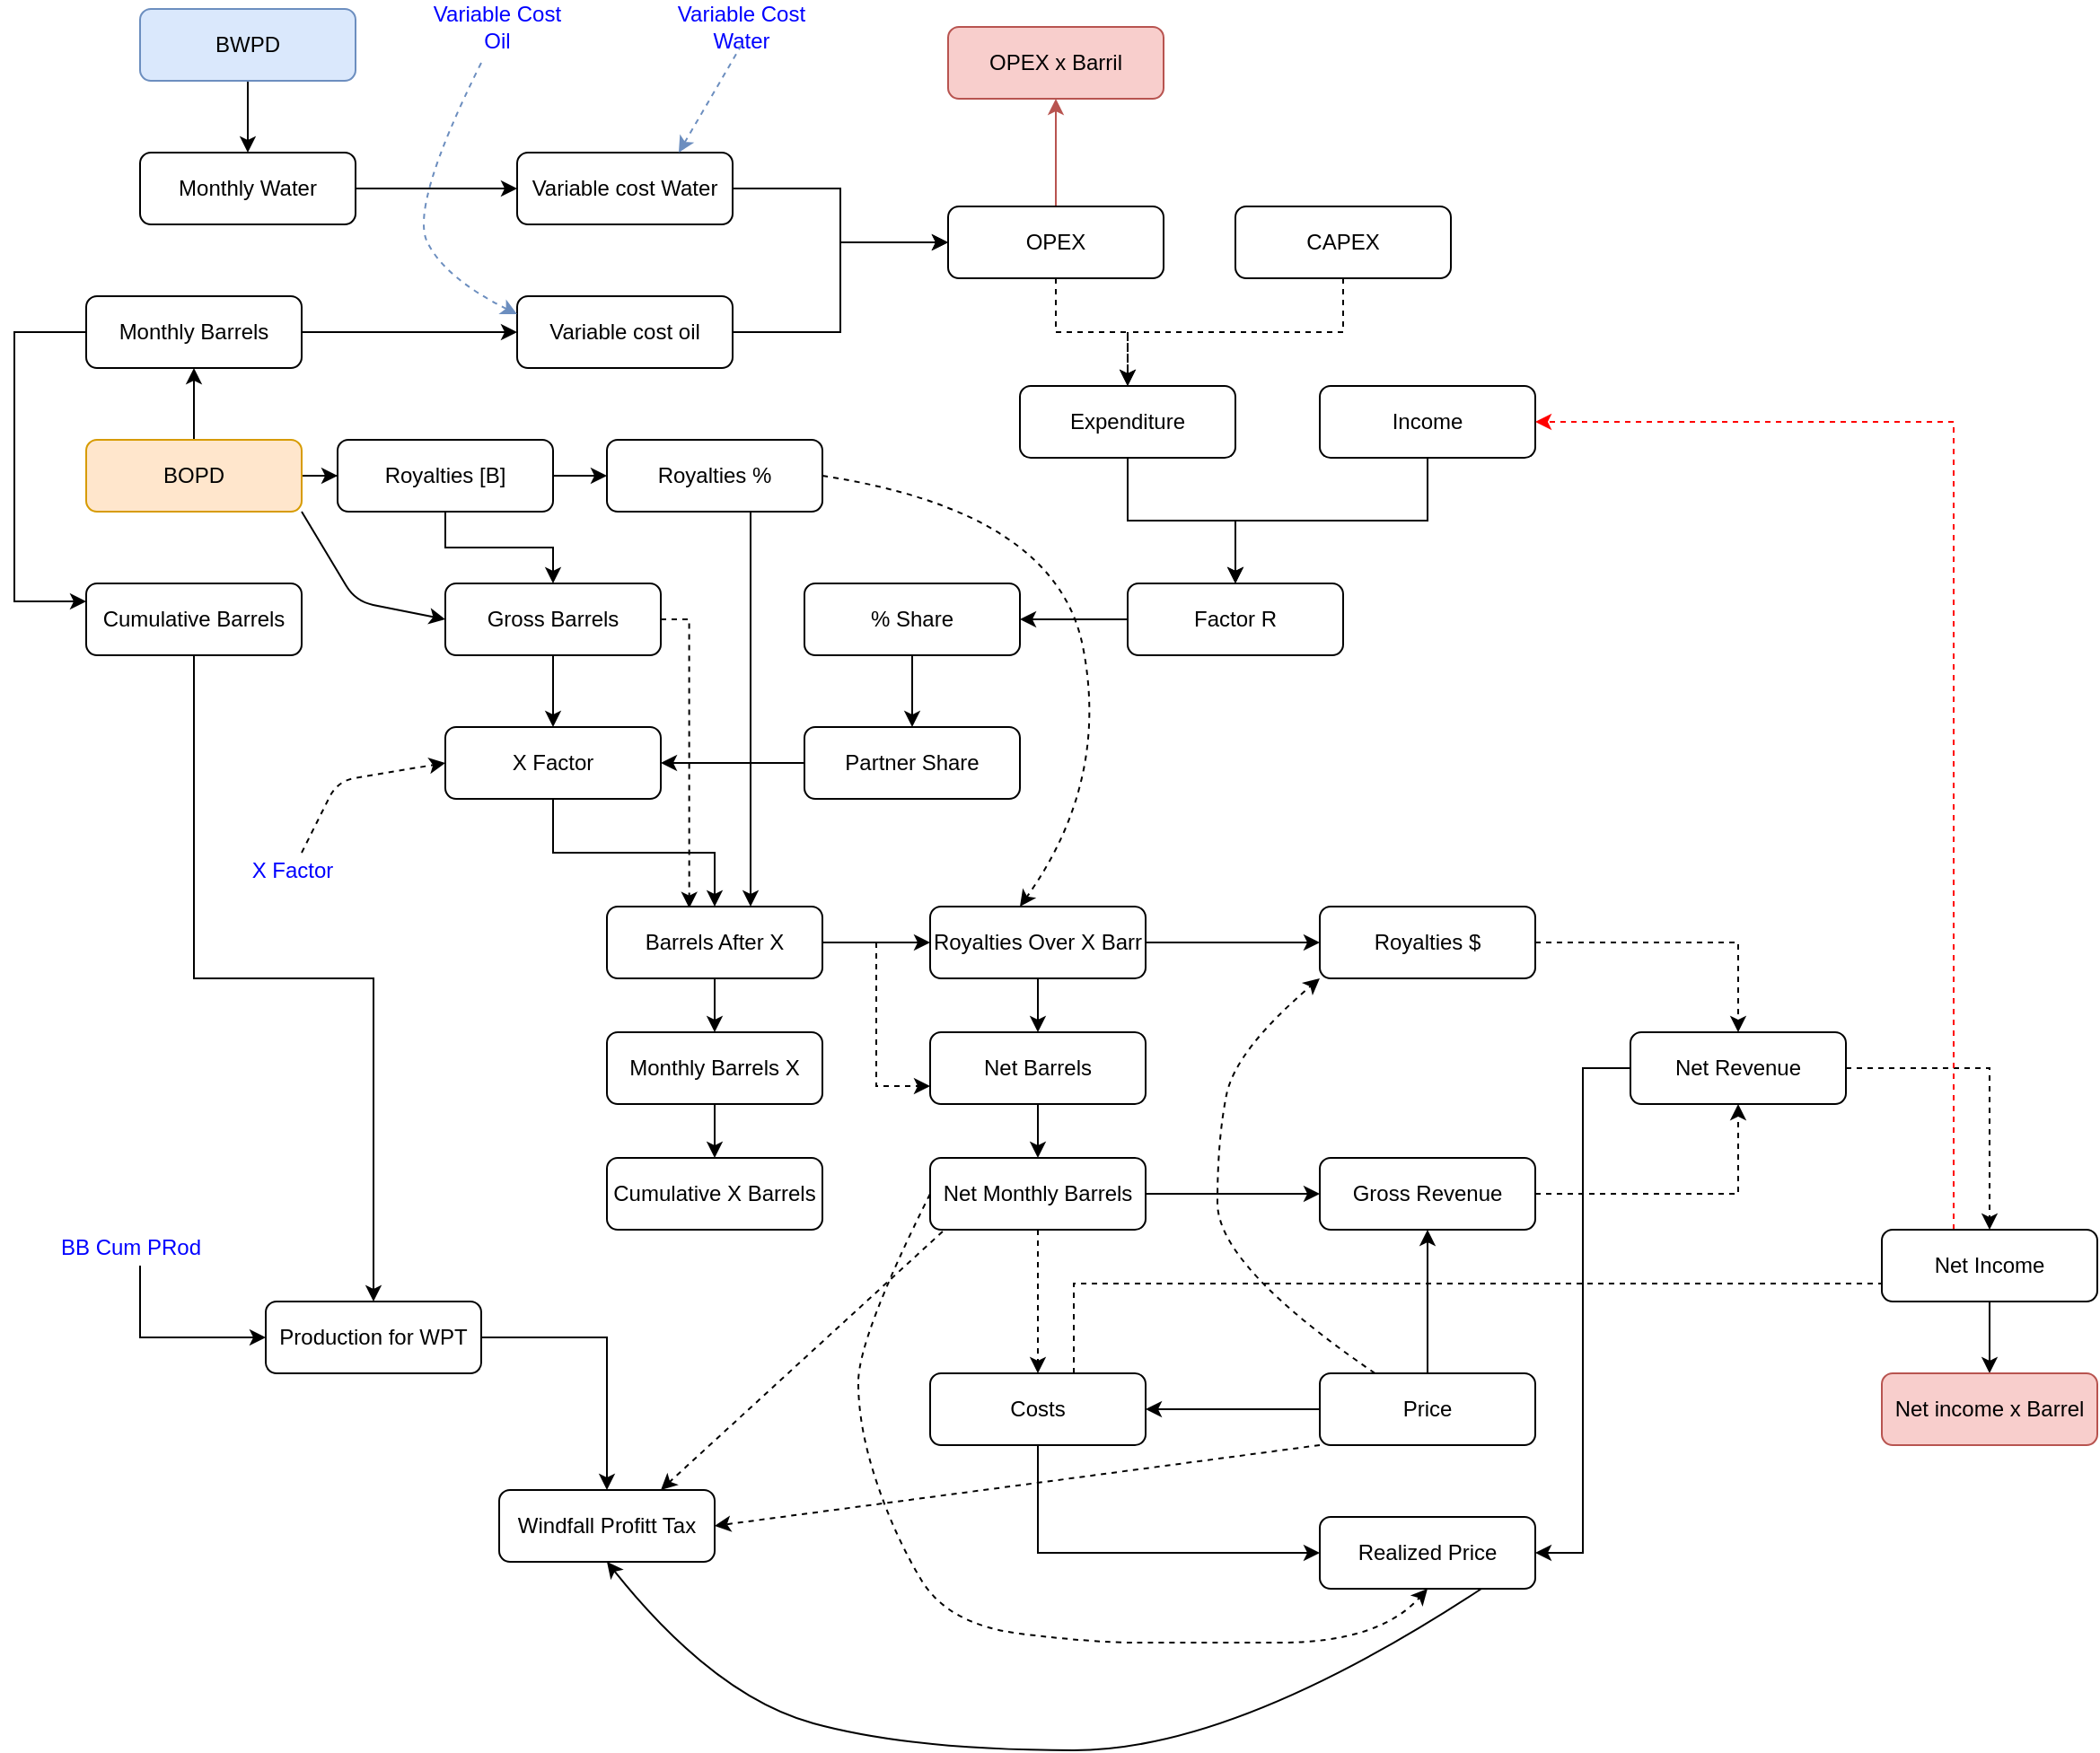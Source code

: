 <mxfile version="14.1.8" type="github">
  <diagram id="C5RBs43oDa-KdzZeNtuy" name="Page-1">
    <mxGraphModel dx="1360" dy="1971" grid="1" gridSize="10" guides="1" tooltips="1" connect="1" arrows="1" fold="1" page="1" pageScale="1" pageWidth="827" pageHeight="1169" math="0" shadow="0">
      <root>
        <mxCell id="WIyWlLk6GJQsqaUBKTNV-0" />
        <mxCell id="WIyWlLk6GJQsqaUBKTNV-1" parent="WIyWlLk6GJQsqaUBKTNV-0" />
        <mxCell id="Q5CgKCw0-7kjikuRVH3W-6" style="edgeStyle=orthogonalEdgeStyle;rounded=0;orthogonalLoop=1;jettySize=auto;html=1;" parent="WIyWlLk6GJQsqaUBKTNV-1" source="WIyWlLk6GJQsqaUBKTNV-3" target="Q5CgKCw0-7kjikuRVH3W-3" edge="1">
          <mxGeometry relative="1" as="geometry" />
        </mxCell>
        <mxCell id="Q5CgKCw0-7kjikuRVH3W-8" style="edgeStyle=orthogonalEdgeStyle;rounded=0;orthogonalLoop=1;jettySize=auto;html=1;" parent="WIyWlLk6GJQsqaUBKTNV-1" source="WIyWlLk6GJQsqaUBKTNV-3" target="Q5CgKCw0-7kjikuRVH3W-7" edge="1">
          <mxGeometry relative="1" as="geometry" />
        </mxCell>
        <mxCell id="WIyWlLk6GJQsqaUBKTNV-3" value="BOPD" style="rounded=1;whiteSpace=wrap;html=1;fontSize=12;glass=0;strokeWidth=1;shadow=0;fillColor=#ffe6cc;strokeColor=#d79b00;" parent="WIyWlLk6GJQsqaUBKTNV-1" vertex="1">
          <mxGeometry x="140" width="120" height="40" as="geometry" />
        </mxCell>
        <mxCell id="Q5CgKCw0-7kjikuRVH3W-111" style="edgeStyle=orthogonalEdgeStyle;rounded=0;orthogonalLoop=1;jettySize=auto;html=1;entryX=0.5;entryY=0;entryDx=0;entryDy=0;" parent="WIyWlLk6GJQsqaUBKTNV-1" source="Q5CgKCw0-7kjikuRVH3W-1" target="Q5CgKCw0-7kjikuRVH3W-2" edge="1">
          <mxGeometry relative="1" as="geometry" />
        </mxCell>
        <mxCell id="Q5CgKCw0-7kjikuRVH3W-1" value="BWPD" style="rounded=1;whiteSpace=wrap;html=1;fontSize=12;glass=0;strokeWidth=1;shadow=0;fillColor=#dae8fc;strokeColor=#6c8ebf;" parent="WIyWlLk6GJQsqaUBKTNV-1" vertex="1">
          <mxGeometry x="170" y="-240" width="120" height="40" as="geometry" />
        </mxCell>
        <mxCell id="Q5CgKCw0-7kjikuRVH3W-132" style="edgeStyle=orthogonalEdgeStyle;rounded=0;orthogonalLoop=1;jettySize=auto;html=1;entryX=0;entryY=0.5;entryDx=0;entryDy=0;strokeColor=#000000;" parent="WIyWlLk6GJQsqaUBKTNV-1" source="Q5CgKCw0-7kjikuRVH3W-2" target="Q5CgKCw0-7kjikuRVH3W-82" edge="1">
          <mxGeometry relative="1" as="geometry" />
        </mxCell>
        <mxCell id="Q5CgKCw0-7kjikuRVH3W-2" value="Monthly Water" style="rounded=1;whiteSpace=wrap;html=1;fontSize=12;glass=0;strokeWidth=1;shadow=0;" parent="WIyWlLk6GJQsqaUBKTNV-1" vertex="1">
          <mxGeometry x="170" y="-160" width="120" height="40" as="geometry" />
        </mxCell>
        <mxCell id="Q5CgKCw0-7kjikuRVH3W-129" style="edgeStyle=orthogonalEdgeStyle;rounded=0;orthogonalLoop=1;jettySize=auto;html=1;strokeColor=#000000;entryX=0;entryY=0.25;entryDx=0;entryDy=0;" parent="WIyWlLk6GJQsqaUBKTNV-1" source="Q5CgKCw0-7kjikuRVH3W-3" target="Q5CgKCw0-7kjikuRVH3W-4" edge="1">
          <mxGeometry relative="1" as="geometry">
            <mxPoint x="110" y="90" as="targetPoint" />
            <Array as="points">
              <mxPoint x="100" y="-60" />
              <mxPoint x="100" y="90" />
            </Array>
          </mxGeometry>
        </mxCell>
        <mxCell id="Q5CgKCw0-7kjikuRVH3W-131" style="edgeStyle=orthogonalEdgeStyle;rounded=0;orthogonalLoop=1;jettySize=auto;html=1;entryX=0;entryY=0.5;entryDx=0;entryDy=0;strokeColor=#000000;" parent="WIyWlLk6GJQsqaUBKTNV-1" source="Q5CgKCw0-7kjikuRVH3W-3" target="Q5CgKCw0-7kjikuRVH3W-81" edge="1">
          <mxGeometry relative="1" as="geometry" />
        </mxCell>
        <mxCell id="Q5CgKCw0-7kjikuRVH3W-3" value="Monthly Barrels" style="rounded=1;whiteSpace=wrap;html=1;fontSize=12;glass=0;strokeWidth=1;shadow=0;" parent="WIyWlLk6GJQsqaUBKTNV-1" vertex="1">
          <mxGeometry x="140" y="-80" width="120" height="40" as="geometry" />
        </mxCell>
        <mxCell id="Q5CgKCw0-7kjikuRVH3W-62" style="edgeStyle=orthogonalEdgeStyle;rounded=0;orthogonalLoop=1;jettySize=auto;html=1;entryX=0.5;entryY=0;entryDx=0;entryDy=0;" parent="WIyWlLk6GJQsqaUBKTNV-1" source="Q5CgKCw0-7kjikuRVH3W-4" target="Q5CgKCw0-7kjikuRVH3W-61" edge="1">
          <mxGeometry relative="1" as="geometry" />
        </mxCell>
        <mxCell id="Q5CgKCw0-7kjikuRVH3W-4" value="Cumulative Barrels" style="rounded=1;whiteSpace=wrap;html=1;fontSize=12;glass=0;strokeWidth=1;shadow=0;" parent="WIyWlLk6GJQsqaUBKTNV-1" vertex="1">
          <mxGeometry x="140" y="80" width="120" height="40" as="geometry" />
        </mxCell>
        <mxCell id="Q5CgKCw0-7kjikuRVH3W-10" style="edgeStyle=orthogonalEdgeStyle;rounded=0;orthogonalLoop=1;jettySize=auto;html=1;" parent="WIyWlLk6GJQsqaUBKTNV-1" source="Q5CgKCw0-7kjikuRVH3W-7" target="Q5CgKCw0-7kjikuRVH3W-9" edge="1">
          <mxGeometry relative="1" as="geometry" />
        </mxCell>
        <mxCell id="Q5CgKCw0-7kjikuRVH3W-13" style="edgeStyle=orthogonalEdgeStyle;rounded=0;orthogonalLoop=1;jettySize=auto;html=1;entryX=0.5;entryY=0;entryDx=0;entryDy=0;" parent="WIyWlLk6GJQsqaUBKTNV-1" source="Q5CgKCw0-7kjikuRVH3W-7" target="Q5CgKCw0-7kjikuRVH3W-12" edge="1">
          <mxGeometry relative="1" as="geometry" />
        </mxCell>
        <mxCell id="Q5CgKCw0-7kjikuRVH3W-7" value="Royalties [B]" style="rounded=1;whiteSpace=wrap;html=1;fontSize=12;glass=0;strokeWidth=1;shadow=0;" parent="WIyWlLk6GJQsqaUBKTNV-1" vertex="1">
          <mxGeometry x="280" width="120" height="40" as="geometry" />
        </mxCell>
        <mxCell id="Q5CgKCw0-7kjikuRVH3W-32" style="edgeStyle=orthogonalEdgeStyle;rounded=0;orthogonalLoop=1;jettySize=auto;html=1;" parent="WIyWlLk6GJQsqaUBKTNV-1" source="Q5CgKCw0-7kjikuRVH3W-9" target="Q5CgKCw0-7kjikuRVH3W-28" edge="1">
          <mxGeometry relative="1" as="geometry">
            <Array as="points">
              <mxPoint x="510" y="150" />
              <mxPoint x="510" y="150" />
            </Array>
          </mxGeometry>
        </mxCell>
        <mxCell id="Q5CgKCw0-7kjikuRVH3W-9" value="Royalties %" style="rounded=1;whiteSpace=wrap;html=1;fontSize=12;glass=0;strokeWidth=1;shadow=0;" parent="WIyWlLk6GJQsqaUBKTNV-1" vertex="1">
          <mxGeometry x="430" width="120" height="40" as="geometry" />
        </mxCell>
        <mxCell id="Q5CgKCw0-7kjikuRVH3W-26" style="edgeStyle=orthogonalEdgeStyle;rounded=0;orthogonalLoop=1;jettySize=auto;html=1;entryX=0.5;entryY=0;entryDx=0;entryDy=0;" parent="WIyWlLk6GJQsqaUBKTNV-1" source="Q5CgKCw0-7kjikuRVH3W-12" target="Q5CgKCw0-7kjikuRVH3W-25" edge="1">
          <mxGeometry relative="1" as="geometry" />
        </mxCell>
        <mxCell id="Q5CgKCw0-7kjikuRVH3W-125" style="edgeStyle=orthogonalEdgeStyle;rounded=0;orthogonalLoop=1;jettySize=auto;html=1;entryX=0.382;entryY=0.021;entryDx=0;entryDy=0;entryPerimeter=0;dashed=1;strokeColor=#000000;" parent="WIyWlLk6GJQsqaUBKTNV-1" source="Q5CgKCw0-7kjikuRVH3W-12" target="Q5CgKCw0-7kjikuRVH3W-28" edge="1">
          <mxGeometry relative="1" as="geometry">
            <Array as="points">
              <mxPoint x="400" y="100" />
              <mxPoint x="476" y="100" />
            </Array>
          </mxGeometry>
        </mxCell>
        <mxCell id="Q5CgKCw0-7kjikuRVH3W-12" value="Gross Barrels" style="rounded=1;whiteSpace=wrap;html=1;fontSize=12;glass=0;strokeWidth=1;shadow=0;" parent="WIyWlLk6GJQsqaUBKTNV-1" vertex="1">
          <mxGeometry x="340" y="80" width="120" height="40" as="geometry" />
        </mxCell>
        <mxCell id="Q5CgKCw0-7kjikuRVH3W-15" value="" style="endArrow=classic;html=1;exitX=1;exitY=1;exitDx=0;exitDy=0;entryX=0;entryY=0.5;entryDx=0;entryDy=0;" parent="WIyWlLk6GJQsqaUBKTNV-1" source="WIyWlLk6GJQsqaUBKTNV-3" target="Q5CgKCw0-7kjikuRVH3W-12" edge="1">
          <mxGeometry width="50" height="50" relative="1" as="geometry">
            <mxPoint x="410" y="250" as="sourcePoint" />
            <mxPoint x="460" y="200" as="targetPoint" />
            <Array as="points">
              <mxPoint x="290" y="90" />
            </Array>
          </mxGeometry>
        </mxCell>
        <mxCell id="Q5CgKCw0-7kjikuRVH3W-19" style="edgeStyle=orthogonalEdgeStyle;rounded=0;orthogonalLoop=1;jettySize=auto;html=1;entryX=0.5;entryY=0;entryDx=0;entryDy=0;" parent="WIyWlLk6GJQsqaUBKTNV-1" source="Q5CgKCw0-7kjikuRVH3W-16" target="Q5CgKCw0-7kjikuRVH3W-18" edge="1">
          <mxGeometry relative="1" as="geometry" />
        </mxCell>
        <mxCell id="Q5CgKCw0-7kjikuRVH3W-16" value="Income&lt;span style=&quot;color: rgba(0 , 0 , 0 , 0) ; font-family: monospace ; font-size: 0px&quot;&gt;%3CmxGraphModel%3E%3Croot%3E%3CmxCell%20id%3D%220%22%2F%3E%3CmxCell%20id%3D%221%22%20parent%3D%220%22%2F%3E%3CmxCell%20id%3D%222%22%20value%3D%22BOPD%22%20style%3D%22rounded%3D1%3BwhiteSpace%3Dwrap%3Bhtml%3D1%3BfontSize%3D12%3Bglass%3D0%3BstrokeWidth%3D1%3Bshadow%3D0%3B%22%20vertex%3D%221%22%20parent%3D%221%22%3E%3CmxGeometry%20x%3D%22140%22%20width%3D%22120%22%20height%3D%2240%22%20as%3D%22geometry%22%2F%3E%3C%2FmxCell%3E%3C%2Froot%3E%3C%2FmxGraphModel%3E&lt;/span&gt;" style="rounded=1;whiteSpace=wrap;html=1;fontSize=12;glass=0;strokeWidth=1;shadow=0;" parent="WIyWlLk6GJQsqaUBKTNV-1" vertex="1">
          <mxGeometry x="827" y="-30" width="120" height="40" as="geometry" />
        </mxCell>
        <mxCell id="Q5CgKCw0-7kjikuRVH3W-20" style="edgeStyle=orthogonalEdgeStyle;rounded=0;orthogonalLoop=1;jettySize=auto;html=1;" parent="WIyWlLk6GJQsqaUBKTNV-1" source="Q5CgKCw0-7kjikuRVH3W-17" target="Q5CgKCw0-7kjikuRVH3W-18" edge="1">
          <mxGeometry relative="1" as="geometry" />
        </mxCell>
        <mxCell id="Q5CgKCw0-7kjikuRVH3W-17" value="Expenditure" style="rounded=1;whiteSpace=wrap;html=1;fontSize=12;glass=0;strokeWidth=1;shadow=0;" parent="WIyWlLk6GJQsqaUBKTNV-1" vertex="1">
          <mxGeometry x="660" y="-30" width="120" height="40" as="geometry" />
        </mxCell>
        <mxCell id="Q5CgKCw0-7kjikuRVH3W-23" style="edgeStyle=orthogonalEdgeStyle;rounded=0;orthogonalLoop=1;jettySize=auto;html=1;entryX=1;entryY=0.5;entryDx=0;entryDy=0;" parent="WIyWlLk6GJQsqaUBKTNV-1" source="Q5CgKCw0-7kjikuRVH3W-18" target="Q5CgKCw0-7kjikuRVH3W-21" edge="1">
          <mxGeometry relative="1" as="geometry" />
        </mxCell>
        <mxCell id="Q5CgKCw0-7kjikuRVH3W-18" value="Factor R" style="rounded=1;whiteSpace=wrap;html=1;fontSize=12;glass=0;strokeWidth=1;shadow=0;" parent="WIyWlLk6GJQsqaUBKTNV-1" vertex="1">
          <mxGeometry x="720" y="80" width="120" height="40" as="geometry" />
        </mxCell>
        <mxCell id="Q5CgKCw0-7kjikuRVH3W-24" style="edgeStyle=orthogonalEdgeStyle;rounded=0;orthogonalLoop=1;jettySize=auto;html=1;" parent="WIyWlLk6GJQsqaUBKTNV-1" source="Q5CgKCw0-7kjikuRVH3W-21" target="Q5CgKCw0-7kjikuRVH3W-22" edge="1">
          <mxGeometry relative="1" as="geometry" />
        </mxCell>
        <mxCell id="Q5CgKCw0-7kjikuRVH3W-21" value="% Share" style="rounded=1;whiteSpace=wrap;html=1;fontSize=12;glass=0;strokeWidth=1;shadow=0;" parent="WIyWlLk6GJQsqaUBKTNV-1" vertex="1">
          <mxGeometry x="540" y="80" width="120" height="40" as="geometry" />
        </mxCell>
        <mxCell id="Q5CgKCw0-7kjikuRVH3W-27" style="edgeStyle=orthogonalEdgeStyle;rounded=0;orthogonalLoop=1;jettySize=auto;html=1;entryX=1;entryY=0.5;entryDx=0;entryDy=0;" parent="WIyWlLk6GJQsqaUBKTNV-1" source="Q5CgKCw0-7kjikuRVH3W-22" target="Q5CgKCw0-7kjikuRVH3W-25" edge="1">
          <mxGeometry relative="1" as="geometry" />
        </mxCell>
        <mxCell id="Q5CgKCw0-7kjikuRVH3W-22" value="Partner Share" style="rounded=1;whiteSpace=wrap;html=1;fontSize=12;glass=0;strokeWidth=1;shadow=0;" parent="WIyWlLk6GJQsqaUBKTNV-1" vertex="1">
          <mxGeometry x="540" y="160" width="120" height="40" as="geometry" />
        </mxCell>
        <mxCell id="Q5CgKCw0-7kjikuRVH3W-30" style="edgeStyle=orthogonalEdgeStyle;rounded=0;orthogonalLoop=1;jettySize=auto;html=1;" parent="WIyWlLk6GJQsqaUBKTNV-1" source="Q5CgKCw0-7kjikuRVH3W-25" target="Q5CgKCw0-7kjikuRVH3W-28" edge="1">
          <mxGeometry relative="1" as="geometry" />
        </mxCell>
        <mxCell id="Q5CgKCw0-7kjikuRVH3W-25" value="X Factor" style="rounded=1;whiteSpace=wrap;html=1;fontSize=12;glass=0;strokeWidth=1;shadow=0;" parent="WIyWlLk6GJQsqaUBKTNV-1" vertex="1">
          <mxGeometry x="340" y="160" width="120" height="40" as="geometry" />
        </mxCell>
        <mxCell id="Q5CgKCw0-7kjikuRVH3W-34" style="edgeStyle=orthogonalEdgeStyle;rounded=0;orthogonalLoop=1;jettySize=auto;html=1;entryX=0.5;entryY=0;entryDx=0;entryDy=0;" parent="WIyWlLk6GJQsqaUBKTNV-1" source="Q5CgKCw0-7kjikuRVH3W-28" target="Q5CgKCw0-7kjikuRVH3W-33" edge="1">
          <mxGeometry relative="1" as="geometry" />
        </mxCell>
        <mxCell id="Q5CgKCw0-7kjikuRVH3W-38" style="edgeStyle=orthogonalEdgeStyle;rounded=0;orthogonalLoop=1;jettySize=auto;html=1;" parent="WIyWlLk6GJQsqaUBKTNV-1" source="Q5CgKCw0-7kjikuRVH3W-28" target="Q5CgKCw0-7kjikuRVH3W-37" edge="1">
          <mxGeometry relative="1" as="geometry" />
        </mxCell>
        <mxCell id="Q5CgKCw0-7kjikuRVH3W-126" style="edgeStyle=orthogonalEdgeStyle;rounded=0;orthogonalLoop=1;jettySize=auto;html=1;entryX=0;entryY=0.75;entryDx=0;entryDy=0;dashed=1;strokeColor=#000000;" parent="WIyWlLk6GJQsqaUBKTNV-1" source="Q5CgKCw0-7kjikuRVH3W-28" target="Q5CgKCw0-7kjikuRVH3W-40" edge="1">
          <mxGeometry relative="1" as="geometry" />
        </mxCell>
        <mxCell id="Q5CgKCw0-7kjikuRVH3W-28" value="Barrels After X" style="rounded=1;whiteSpace=wrap;html=1;fontSize=12;glass=0;strokeWidth=1;shadow=0;" parent="WIyWlLk6GJQsqaUBKTNV-1" vertex="1">
          <mxGeometry x="430" y="260" width="120" height="40" as="geometry" />
        </mxCell>
        <mxCell id="Q5CgKCw0-7kjikuRVH3W-36" style="edgeStyle=orthogonalEdgeStyle;rounded=0;orthogonalLoop=1;jettySize=auto;html=1;entryX=0.5;entryY=0;entryDx=0;entryDy=0;" parent="WIyWlLk6GJQsqaUBKTNV-1" source="Q5CgKCw0-7kjikuRVH3W-33" target="Q5CgKCw0-7kjikuRVH3W-35" edge="1">
          <mxGeometry relative="1" as="geometry" />
        </mxCell>
        <mxCell id="Q5CgKCw0-7kjikuRVH3W-33" value="Monthly Barrels X" style="rounded=1;whiteSpace=wrap;html=1;fontSize=12;glass=0;strokeWidth=1;shadow=0;" parent="WIyWlLk6GJQsqaUBKTNV-1" vertex="1">
          <mxGeometry x="430" y="330" width="120" height="40" as="geometry" />
        </mxCell>
        <mxCell id="Q5CgKCw0-7kjikuRVH3W-35" value="Cumulative X Barrels" style="rounded=1;whiteSpace=wrap;html=1;fontSize=12;glass=0;strokeWidth=1;shadow=0;" parent="WIyWlLk6GJQsqaUBKTNV-1" vertex="1">
          <mxGeometry x="430" y="400" width="120" height="40" as="geometry" />
        </mxCell>
        <mxCell id="Q5CgKCw0-7kjikuRVH3W-51" style="edgeStyle=orthogonalEdgeStyle;rounded=0;orthogonalLoop=1;jettySize=auto;html=1;entryX=0;entryY=0.5;entryDx=0;entryDy=0;" parent="WIyWlLk6GJQsqaUBKTNV-1" source="Q5CgKCw0-7kjikuRVH3W-37" target="Q5CgKCw0-7kjikuRVH3W-50" edge="1">
          <mxGeometry relative="1" as="geometry" />
        </mxCell>
        <mxCell id="Q5CgKCw0-7kjikuRVH3W-37" value="Royalties Over X Barr" style="rounded=1;whiteSpace=wrap;html=1;fontSize=12;glass=0;strokeWidth=1;shadow=0;" parent="WIyWlLk6GJQsqaUBKTNV-1" vertex="1">
          <mxGeometry x="610" y="260" width="120" height="40" as="geometry" />
        </mxCell>
        <mxCell id="Q5CgKCw0-7kjikuRVH3W-39" value="" style="curved=1;endArrow=classic;html=1;exitX=1;exitY=0.5;exitDx=0;exitDy=0;dashed=1;" parent="WIyWlLk6GJQsqaUBKTNV-1" source="Q5CgKCw0-7kjikuRVH3W-9" edge="1">
          <mxGeometry width="50" height="50" relative="1" as="geometry">
            <mxPoint x="430" y="250" as="sourcePoint" />
            <mxPoint x="660" y="260" as="targetPoint" />
            <Array as="points">
              <mxPoint x="680" y="40" />
              <mxPoint x="710" y="190" />
            </Array>
          </mxGeometry>
        </mxCell>
        <mxCell id="Q5CgKCw0-7kjikuRVH3W-45" style="edgeStyle=orthogonalEdgeStyle;rounded=0;orthogonalLoop=1;jettySize=auto;html=1;entryX=0.5;entryY=0;entryDx=0;entryDy=0;" parent="WIyWlLk6GJQsqaUBKTNV-1" source="Q5CgKCw0-7kjikuRVH3W-40" target="Q5CgKCw0-7kjikuRVH3W-44" edge="1">
          <mxGeometry relative="1" as="geometry" />
        </mxCell>
        <mxCell id="Q5CgKCw0-7kjikuRVH3W-40" value="Net Barrels" style="rounded=1;whiteSpace=wrap;html=1;fontSize=12;glass=0;strokeWidth=1;shadow=0;" parent="WIyWlLk6GJQsqaUBKTNV-1" vertex="1">
          <mxGeometry x="610" y="330" width="120" height="40" as="geometry" />
        </mxCell>
        <mxCell id="Q5CgKCw0-7kjikuRVH3W-43" value="" style="endArrow=classic;html=1;entryX=0.5;entryY=0;entryDx=0;entryDy=0;exitX=0.5;exitY=1;exitDx=0;exitDy=0;" parent="WIyWlLk6GJQsqaUBKTNV-1" source="Q5CgKCw0-7kjikuRVH3W-37" target="Q5CgKCw0-7kjikuRVH3W-40" edge="1">
          <mxGeometry width="50" height="50" relative="1" as="geometry">
            <mxPoint x="430" y="250" as="sourcePoint" />
            <mxPoint x="480" y="200" as="targetPoint" />
          </mxGeometry>
        </mxCell>
        <mxCell id="Q5CgKCw0-7kjikuRVH3W-49" style="edgeStyle=orthogonalEdgeStyle;rounded=0;orthogonalLoop=1;jettySize=auto;html=1;entryX=0;entryY=0.5;entryDx=0;entryDy=0;" parent="WIyWlLk6GJQsqaUBKTNV-1" source="Q5CgKCw0-7kjikuRVH3W-44" target="Q5CgKCw0-7kjikuRVH3W-47" edge="1">
          <mxGeometry relative="1" as="geometry" />
        </mxCell>
        <mxCell id="Q5CgKCw0-7kjikuRVH3W-58" style="edgeStyle=orthogonalEdgeStyle;rounded=0;orthogonalLoop=1;jettySize=auto;html=1;entryX=0.5;entryY=0;entryDx=0;entryDy=0;dashed=1;" parent="WIyWlLk6GJQsqaUBKTNV-1" source="Q5CgKCw0-7kjikuRVH3W-44" target="Q5CgKCw0-7kjikuRVH3W-57" edge="1">
          <mxGeometry relative="1" as="geometry" />
        </mxCell>
        <mxCell id="Q5CgKCw0-7kjikuRVH3W-44" value="Net Monthly Barrels" style="rounded=1;whiteSpace=wrap;html=1;fontSize=12;glass=0;strokeWidth=1;shadow=0;" parent="WIyWlLk6GJQsqaUBKTNV-1" vertex="1">
          <mxGeometry x="610" y="400" width="120" height="40" as="geometry" />
        </mxCell>
        <mxCell id="Q5CgKCw0-7kjikuRVH3W-48" style="edgeStyle=orthogonalEdgeStyle;rounded=0;orthogonalLoop=1;jettySize=auto;html=1;entryX=0.5;entryY=1;entryDx=0;entryDy=0;" parent="WIyWlLk6GJQsqaUBKTNV-1" source="Q5CgKCw0-7kjikuRVH3W-46" target="Q5CgKCw0-7kjikuRVH3W-47" edge="1">
          <mxGeometry relative="1" as="geometry" />
        </mxCell>
        <mxCell id="Q5CgKCw0-7kjikuRVH3W-60" style="edgeStyle=orthogonalEdgeStyle;rounded=0;orthogonalLoop=1;jettySize=auto;html=1;entryX=1;entryY=0.5;entryDx=0;entryDy=0;" parent="WIyWlLk6GJQsqaUBKTNV-1" source="Q5CgKCw0-7kjikuRVH3W-46" target="Q5CgKCw0-7kjikuRVH3W-57" edge="1">
          <mxGeometry relative="1" as="geometry" />
        </mxCell>
        <mxCell id="Q5CgKCw0-7kjikuRVH3W-46" value="Price" style="rounded=1;whiteSpace=wrap;html=1;fontSize=12;glass=0;strokeWidth=1;shadow=0;" parent="WIyWlLk6GJQsqaUBKTNV-1" vertex="1">
          <mxGeometry x="827" y="520" width="120" height="40" as="geometry" />
        </mxCell>
        <mxCell id="Q5CgKCw0-7kjikuRVH3W-56" style="edgeStyle=orthogonalEdgeStyle;rounded=0;orthogonalLoop=1;jettySize=auto;html=1;entryX=0.5;entryY=1;entryDx=0;entryDy=0;dashed=1;" parent="WIyWlLk6GJQsqaUBKTNV-1" source="Q5CgKCw0-7kjikuRVH3W-47" target="Q5CgKCw0-7kjikuRVH3W-54" edge="1">
          <mxGeometry relative="1" as="geometry" />
        </mxCell>
        <mxCell id="Q5CgKCw0-7kjikuRVH3W-47" value="Gross Revenue" style="rounded=1;whiteSpace=wrap;html=1;fontSize=12;glass=0;strokeWidth=1;shadow=0;" parent="WIyWlLk6GJQsqaUBKTNV-1" vertex="1">
          <mxGeometry x="827" y="400" width="120" height="40" as="geometry" />
        </mxCell>
        <mxCell id="Q5CgKCw0-7kjikuRVH3W-55" style="edgeStyle=orthogonalEdgeStyle;rounded=0;orthogonalLoop=1;jettySize=auto;html=1;dashed=1;" parent="WIyWlLk6GJQsqaUBKTNV-1" source="Q5CgKCw0-7kjikuRVH3W-50" target="Q5CgKCw0-7kjikuRVH3W-54" edge="1">
          <mxGeometry relative="1" as="geometry" />
        </mxCell>
        <mxCell id="Q5CgKCw0-7kjikuRVH3W-50" value="Royalties $" style="rounded=1;whiteSpace=wrap;html=1;fontSize=12;glass=0;strokeWidth=1;shadow=0;" parent="WIyWlLk6GJQsqaUBKTNV-1" vertex="1">
          <mxGeometry x="827" y="260" width="120" height="40" as="geometry" />
        </mxCell>
        <mxCell id="Q5CgKCw0-7kjikuRVH3W-52" value="" style="curved=1;endArrow=classic;html=1;entryX=0;entryY=1;entryDx=0;entryDy=0;dashed=1;" parent="WIyWlLk6GJQsqaUBKTNV-1" source="Q5CgKCw0-7kjikuRVH3W-46" target="Q5CgKCw0-7kjikuRVH3W-50" edge="1">
          <mxGeometry width="50" height="50" relative="1" as="geometry">
            <mxPoint x="820" y="460" as="sourcePoint" />
            <mxPoint x="820" y="280" as="targetPoint" />
            <Array as="points">
              <mxPoint x="770" y="460" />
              <mxPoint x="770" y="390" />
              <mxPoint x="780" y="340" />
            </Array>
          </mxGeometry>
        </mxCell>
        <mxCell id="Q5CgKCw0-7kjikuRVH3W-66" style="edgeStyle=orthogonalEdgeStyle;rounded=0;orthogonalLoop=1;jettySize=auto;html=1;entryX=1;entryY=0.5;entryDx=0;entryDy=0;" parent="WIyWlLk6GJQsqaUBKTNV-1" source="Q5CgKCw0-7kjikuRVH3W-54" target="Q5CgKCw0-7kjikuRVH3W-65" edge="1">
          <mxGeometry relative="1" as="geometry" />
        </mxCell>
        <mxCell id="Q5CgKCw0-7kjikuRVH3W-77" style="edgeStyle=orthogonalEdgeStyle;rounded=0;orthogonalLoop=1;jettySize=auto;html=1;entryX=0.5;entryY=0;entryDx=0;entryDy=0;dashed=1;" parent="WIyWlLk6GJQsqaUBKTNV-1" source="Q5CgKCw0-7kjikuRVH3W-54" target="Q5CgKCw0-7kjikuRVH3W-76" edge="1">
          <mxGeometry relative="1" as="geometry" />
        </mxCell>
        <mxCell id="Q5CgKCw0-7kjikuRVH3W-54" value="Net Revenue" style="rounded=1;whiteSpace=wrap;html=1;fontSize=12;glass=0;strokeWidth=1;shadow=0;" parent="WIyWlLk6GJQsqaUBKTNV-1" vertex="1">
          <mxGeometry x="1000" y="330" width="120" height="40" as="geometry" />
        </mxCell>
        <mxCell id="Q5CgKCw0-7kjikuRVH3W-67" style="edgeStyle=orthogonalEdgeStyle;rounded=0;orthogonalLoop=1;jettySize=auto;html=1;entryX=0;entryY=0.5;entryDx=0;entryDy=0;" parent="WIyWlLk6GJQsqaUBKTNV-1" source="Q5CgKCw0-7kjikuRVH3W-57" target="Q5CgKCw0-7kjikuRVH3W-65" edge="1">
          <mxGeometry relative="1" as="geometry">
            <Array as="points">
              <mxPoint x="670" y="620" />
            </Array>
          </mxGeometry>
        </mxCell>
        <mxCell id="Q5CgKCw0-7kjikuRVH3W-78" style="edgeStyle=orthogonalEdgeStyle;rounded=0;orthogonalLoop=1;jettySize=auto;html=1;entryX=0;entryY=0.25;entryDx=0;entryDy=0;dashed=1;" parent="WIyWlLk6GJQsqaUBKTNV-1" source="Q5CgKCw0-7kjikuRVH3W-57" target="Q5CgKCw0-7kjikuRVH3W-76" edge="1">
          <mxGeometry relative="1" as="geometry">
            <Array as="points">
              <mxPoint x="690" y="470" />
              <mxPoint x="1160" y="470" />
            </Array>
          </mxGeometry>
        </mxCell>
        <mxCell id="Q5CgKCw0-7kjikuRVH3W-57" value="Costs" style="rounded=1;whiteSpace=wrap;html=1;fontSize=12;glass=0;strokeWidth=1;shadow=0;" parent="WIyWlLk6GJQsqaUBKTNV-1" vertex="1">
          <mxGeometry x="610" y="520" width="120" height="40" as="geometry" />
        </mxCell>
        <mxCell id="Q5CgKCw0-7kjikuRVH3W-71" style="edgeStyle=orthogonalEdgeStyle;rounded=0;orthogonalLoop=1;jettySize=auto;html=1;entryX=0.5;entryY=0;entryDx=0;entryDy=0;" parent="WIyWlLk6GJQsqaUBKTNV-1" source="Q5CgKCw0-7kjikuRVH3W-61" target="Q5CgKCw0-7kjikuRVH3W-69" edge="1">
          <mxGeometry relative="1" as="geometry">
            <mxPoint x="440" y="570" as="targetPoint" />
          </mxGeometry>
        </mxCell>
        <mxCell id="Q5CgKCw0-7kjikuRVH3W-61" value="Production for WPT" style="rounded=1;whiteSpace=wrap;html=1;fontSize=12;glass=0;strokeWidth=1;shadow=0;" parent="WIyWlLk6GJQsqaUBKTNV-1" vertex="1">
          <mxGeometry x="240" y="480" width="120" height="40" as="geometry" />
        </mxCell>
        <mxCell id="Q5CgKCw0-7kjikuRVH3W-64" style="edgeStyle=orthogonalEdgeStyle;rounded=0;orthogonalLoop=1;jettySize=auto;html=1;entryX=0;entryY=0.5;entryDx=0;entryDy=0;fontColor=#0000FF;" parent="WIyWlLk6GJQsqaUBKTNV-1" source="Q5CgKCw0-7kjikuRVH3W-63" target="Q5CgKCw0-7kjikuRVH3W-61" edge="1">
          <mxGeometry relative="1" as="geometry">
            <Array as="points">
              <mxPoint x="170" y="500" />
            </Array>
          </mxGeometry>
        </mxCell>
        <mxCell id="Q5CgKCw0-7kjikuRVH3W-63" value="BB Cum PRod" style="text;html=1;strokeColor=none;fillColor=none;align=center;verticalAlign=middle;whiteSpace=wrap;rounded=0;fontColor=#0000FF;" parent="WIyWlLk6GJQsqaUBKTNV-1" vertex="1">
          <mxGeometry x="120" y="440" width="90" height="20" as="geometry" />
        </mxCell>
        <mxCell id="Q5CgKCw0-7kjikuRVH3W-65" value="Realized Price" style="rounded=1;whiteSpace=wrap;html=1;fontSize=12;glass=0;strokeWidth=1;shadow=0;" parent="WIyWlLk6GJQsqaUBKTNV-1" vertex="1">
          <mxGeometry x="827" y="600" width="120" height="40" as="geometry" />
        </mxCell>
        <mxCell id="Q5CgKCw0-7kjikuRVH3W-68" value="" style="curved=1;endArrow=classic;html=1;entryX=0.5;entryY=1;entryDx=0;entryDy=0;exitX=0;exitY=0.5;exitDx=0;exitDy=0;dashed=1;" parent="WIyWlLk6GJQsqaUBKTNV-1" source="Q5CgKCw0-7kjikuRVH3W-44" target="Q5CgKCw0-7kjikuRVH3W-65" edge="1">
          <mxGeometry width="50" height="50" relative="1" as="geometry">
            <mxPoint x="660" y="560" as="sourcePoint" />
            <mxPoint x="710" y="510" as="targetPoint" />
            <Array as="points">
              <mxPoint x="570" y="500" />
              <mxPoint x="570" y="550" />
              <mxPoint x="590" y="610" />
              <mxPoint x="620" y="660" />
              <mxPoint x="700" y="670" />
              <mxPoint x="750" y="670" />
              <mxPoint x="860" y="670" />
            </Array>
          </mxGeometry>
        </mxCell>
        <mxCell id="Q5CgKCw0-7kjikuRVH3W-69" value="Windfall Profitt Tax" style="rounded=1;whiteSpace=wrap;html=1;fontSize=12;glass=0;strokeWidth=1;shadow=0;" parent="WIyWlLk6GJQsqaUBKTNV-1" vertex="1">
          <mxGeometry x="370" y="585" width="120" height="40" as="geometry" />
        </mxCell>
        <mxCell id="Q5CgKCw0-7kjikuRVH3W-70" value="" style="curved=1;endArrow=classic;html=1;entryX=0.5;entryY=1;entryDx=0;entryDy=0;exitX=0.75;exitY=1;exitDx=0;exitDy=0;" parent="WIyWlLk6GJQsqaUBKTNV-1" source="Q5CgKCw0-7kjikuRVH3W-65" target="Q5CgKCw0-7kjikuRVH3W-69" edge="1">
          <mxGeometry width="50" height="50" relative="1" as="geometry">
            <mxPoint x="740" y="770" as="sourcePoint" />
            <mxPoint x="390" y="740" as="targetPoint" />
            <Array as="points">
              <mxPoint x="780" y="730" />
              <mxPoint x="600" y="730" />
              <mxPoint x="490" y="700" />
            </Array>
          </mxGeometry>
        </mxCell>
        <mxCell id="Q5CgKCw0-7kjikuRVH3W-72" value="" style="endArrow=classic;html=1;entryX=1;entryY=0.5;entryDx=0;entryDy=0;exitX=0;exitY=1;exitDx=0;exitDy=0;dashed=1;" parent="WIyWlLk6GJQsqaUBKTNV-1" source="Q5CgKCw0-7kjikuRVH3W-46" target="Q5CgKCw0-7kjikuRVH3W-69" edge="1">
          <mxGeometry width="50" height="50" relative="1" as="geometry">
            <mxPoint x="660" y="670" as="sourcePoint" />
            <mxPoint x="710" y="620" as="targetPoint" />
          </mxGeometry>
        </mxCell>
        <mxCell id="Q5CgKCw0-7kjikuRVH3W-75" value="" style="endArrow=classic;html=1;dashed=1;entryX=0.75;entryY=0;entryDx=0;entryDy=0;exitX=0.058;exitY=1.025;exitDx=0;exitDy=0;exitPerimeter=0;" parent="WIyWlLk6GJQsqaUBKTNV-1" source="Q5CgKCw0-7kjikuRVH3W-44" target="Q5CgKCw0-7kjikuRVH3W-69" edge="1">
          <mxGeometry width="50" height="50" relative="1" as="geometry">
            <mxPoint x="660" y="580" as="sourcePoint" />
            <mxPoint x="710" y="530" as="targetPoint" />
          </mxGeometry>
        </mxCell>
        <mxCell id="Q5CgKCw0-7kjikuRVH3W-107" style="edgeStyle=orthogonalEdgeStyle;rounded=0;orthogonalLoop=1;jettySize=auto;html=1;fillColor=#ffe6cc;strokeColor=#FF0000;dashed=1;entryX=1;entryY=0.5;entryDx=0;entryDy=0;" parent="WIyWlLk6GJQsqaUBKTNV-1" source="Q5CgKCw0-7kjikuRVH3W-76" target="Q5CgKCw0-7kjikuRVH3W-16" edge="1">
          <mxGeometry relative="1" as="geometry">
            <mxPoint x="1000" y="60" as="targetPoint" />
            <Array as="points">
              <mxPoint x="1180" y="-10" />
            </Array>
          </mxGeometry>
        </mxCell>
        <mxCell id="J_nEnahYbwjoR5bdm2Jl-4" style="edgeStyle=orthogonalEdgeStyle;rounded=0;orthogonalLoop=1;jettySize=auto;html=1;exitX=0.5;exitY=1;exitDx=0;exitDy=0;entryX=0.5;entryY=0;entryDx=0;entryDy=0;" parent="WIyWlLk6GJQsqaUBKTNV-1" source="Q5CgKCw0-7kjikuRVH3W-76" target="J_nEnahYbwjoR5bdm2Jl-2" edge="1">
          <mxGeometry relative="1" as="geometry" />
        </mxCell>
        <mxCell id="Q5CgKCw0-7kjikuRVH3W-76" value="Net Income" style="rounded=1;whiteSpace=wrap;html=1;fontSize=12;glass=0;strokeWidth=1;shadow=0;" parent="WIyWlLk6GJQsqaUBKTNV-1" vertex="1">
          <mxGeometry x="1140" y="440" width="120" height="40" as="geometry" />
        </mxCell>
        <mxCell id="Q5CgKCw0-7kjikuRVH3W-123" style="edgeStyle=orthogonalEdgeStyle;rounded=0;orthogonalLoop=1;jettySize=auto;html=1;entryX=0.5;entryY=0;entryDx=0;entryDy=0;dashed=1;strokeColor=#000000;" parent="WIyWlLk6GJQsqaUBKTNV-1" source="Q5CgKCw0-7kjikuRVH3W-79" target="Q5CgKCw0-7kjikuRVH3W-17" edge="1">
          <mxGeometry relative="1" as="geometry" />
        </mxCell>
        <mxCell id="Q5CgKCw0-7kjikuRVH3W-79" value="CAPEX" style="rounded=1;whiteSpace=wrap;html=1;fontSize=12;glass=0;strokeWidth=1;shadow=0;" parent="WIyWlLk6GJQsqaUBKTNV-1" vertex="1">
          <mxGeometry x="780" y="-130" width="120" height="40" as="geometry" />
        </mxCell>
        <mxCell id="Q5CgKCw0-7kjikuRVH3W-122" style="edgeStyle=orthogonalEdgeStyle;rounded=0;orthogonalLoop=1;jettySize=auto;html=1;entryX=0.5;entryY=0;entryDx=0;entryDy=0;dashed=1;strokeColor=#000000;" parent="WIyWlLk6GJQsqaUBKTNV-1" source="Q5CgKCw0-7kjikuRVH3W-80" target="Q5CgKCw0-7kjikuRVH3W-17" edge="1">
          <mxGeometry relative="1" as="geometry" />
        </mxCell>
        <mxCell id="J_nEnahYbwjoR5bdm2Jl-5" style="edgeStyle=orthogonalEdgeStyle;rounded=0;orthogonalLoop=1;jettySize=auto;html=1;exitX=0.5;exitY=0;exitDx=0;exitDy=0;entryX=0.5;entryY=1;entryDx=0;entryDy=0;fillColor=#f8cecc;strokeColor=#b85450;" parent="WIyWlLk6GJQsqaUBKTNV-1" source="Q5CgKCw0-7kjikuRVH3W-80" target="J_nEnahYbwjoR5bdm2Jl-1" edge="1">
          <mxGeometry relative="1" as="geometry" />
        </mxCell>
        <mxCell id="Q5CgKCw0-7kjikuRVH3W-80" value="OPEX" style="rounded=1;whiteSpace=wrap;html=1;fontSize=12;glass=0;strokeWidth=1;shadow=0;" parent="WIyWlLk6GJQsqaUBKTNV-1" vertex="1">
          <mxGeometry x="620" y="-130" width="120" height="40" as="geometry" />
        </mxCell>
        <mxCell id="Q5CgKCw0-7kjikuRVH3W-133" style="edgeStyle=orthogonalEdgeStyle;rounded=0;orthogonalLoop=1;jettySize=auto;html=1;strokeColor=#000000;" parent="WIyWlLk6GJQsqaUBKTNV-1" source="Q5CgKCw0-7kjikuRVH3W-82" target="Q5CgKCw0-7kjikuRVH3W-80" edge="1">
          <mxGeometry relative="1" as="geometry" />
        </mxCell>
        <mxCell id="Q5CgKCw0-7kjikuRVH3W-82" value="Variable cost Water" style="rounded=1;whiteSpace=wrap;html=1;fontSize=12;glass=0;strokeWidth=1;shadow=0;" parent="WIyWlLk6GJQsqaUBKTNV-1" vertex="1">
          <mxGeometry x="380" y="-160" width="120" height="40" as="geometry" />
        </mxCell>
        <mxCell id="Q5CgKCw0-7kjikuRVH3W-120" style="edgeStyle=orthogonalEdgeStyle;rounded=0;orthogonalLoop=1;jettySize=auto;html=1;entryX=0;entryY=0.5;entryDx=0;entryDy=0;strokeColor=#000000;" parent="WIyWlLk6GJQsqaUBKTNV-1" source="Q5CgKCw0-7kjikuRVH3W-81" target="Q5CgKCw0-7kjikuRVH3W-80" edge="1">
          <mxGeometry relative="1" as="geometry" />
        </mxCell>
        <mxCell id="Q5CgKCw0-7kjikuRVH3W-81" value="Variable cost oil" style="rounded=1;whiteSpace=wrap;html=1;fontSize=12;glass=0;strokeWidth=1;shadow=0;" parent="WIyWlLk6GJQsqaUBKTNV-1" vertex="1">
          <mxGeometry x="380" y="-80" width="120" height="40" as="geometry" />
        </mxCell>
        <mxCell id="J_nEnahYbwjoR5bdm2Jl-1" value="OPEX x Barril" style="rounded=1;whiteSpace=wrap;html=1;fontSize=12;glass=0;strokeWidth=1;shadow=0;fillColor=#f8cecc;strokeColor=#b85450;" parent="WIyWlLk6GJQsqaUBKTNV-1" vertex="1">
          <mxGeometry x="620" y="-230" width="120" height="40" as="geometry" />
        </mxCell>
        <mxCell id="J_nEnahYbwjoR5bdm2Jl-2" value="Net income x Barrel" style="rounded=1;whiteSpace=wrap;html=1;fontSize=12;glass=0;strokeWidth=1;shadow=0;fillColor=#f8cecc;strokeColor=#b85450;" parent="WIyWlLk6GJQsqaUBKTNV-1" vertex="1">
          <mxGeometry x="1140" y="520" width="120" height="40" as="geometry" />
        </mxCell>
        <mxCell id="hQgCMHlKCGzlqDuwhK-N-0" value="Variable Cost Water" style="text;html=1;strokeColor=none;fillColor=none;align=center;verticalAlign=middle;whiteSpace=wrap;rounded=0;fontColor=#0000FF;" vertex="1" parent="WIyWlLk6GJQsqaUBKTNV-1">
          <mxGeometry x="460" y="-240" width="90" height="20" as="geometry" />
        </mxCell>
        <mxCell id="hQgCMHlKCGzlqDuwhK-N-1" value="Variable Cost Oil" style="text;html=1;strokeColor=none;fillColor=none;align=center;verticalAlign=middle;whiteSpace=wrap;rounded=0;fontColor=#0000FF;" vertex="1" parent="WIyWlLk6GJQsqaUBKTNV-1">
          <mxGeometry x="324" y="-240" width="90" height="20" as="geometry" />
        </mxCell>
        <mxCell id="hQgCMHlKCGzlqDuwhK-N-2" value="" style="curved=1;endArrow=classic;html=1;entryX=0;entryY=0.25;entryDx=0;entryDy=0;dashed=1;fillColor=#dae8fc;strokeColor=#6c8ebf;" edge="1" parent="WIyWlLk6GJQsqaUBKTNV-1" target="Q5CgKCw0-7kjikuRVH3W-81">
          <mxGeometry width="50" height="50" relative="1" as="geometry">
            <mxPoint x="360" y="-210" as="sourcePoint" />
            <mxPoint x="710" y="-160" as="targetPoint" />
            <Array as="points">
              <mxPoint x="320" y="-130" />
              <mxPoint x="340" y="-90" />
            </Array>
          </mxGeometry>
        </mxCell>
        <mxCell id="hQgCMHlKCGzlqDuwhK-N-3" value="" style="endArrow=classic;html=1;dashed=1;exitX=0.5;exitY=1;exitDx=0;exitDy=0;fillColor=#dae8fc;strokeColor=#6c8ebf;entryX=0.75;entryY=0;entryDx=0;entryDy=0;" edge="1" parent="WIyWlLk6GJQsqaUBKTNV-1" source="hQgCMHlKCGzlqDuwhK-N-0" target="Q5CgKCw0-7kjikuRVH3W-82">
          <mxGeometry width="50" height="50" relative="1" as="geometry">
            <mxPoint x="390" y="-110" as="sourcePoint" />
            <mxPoint x="440" y="-160" as="targetPoint" />
          </mxGeometry>
        </mxCell>
        <mxCell id="hQgCMHlKCGzlqDuwhK-N-4" value="X Factor" style="text;html=1;strokeColor=none;fillColor=none;align=center;verticalAlign=middle;whiteSpace=wrap;rounded=0;fontColor=#0000FF;" vertex="1" parent="WIyWlLk6GJQsqaUBKTNV-1">
          <mxGeometry x="210" y="230" width="90" height="20" as="geometry" />
        </mxCell>
        <mxCell id="hQgCMHlKCGzlqDuwhK-N-5" value="" style="endArrow=classic;html=1;dashed=1;entryX=0;entryY=0.5;entryDx=0;entryDy=0;fontColor=#0000FF;" edge="1" parent="WIyWlLk6GJQsqaUBKTNV-1" target="Q5CgKCw0-7kjikuRVH3W-25">
          <mxGeometry width="50" height="50" relative="1" as="geometry">
            <mxPoint x="260" y="230" as="sourcePoint" />
            <mxPoint x="310" y="180" as="targetPoint" />
            <Array as="points">
              <mxPoint x="280" y="190" />
            </Array>
          </mxGeometry>
        </mxCell>
      </root>
    </mxGraphModel>
  </diagram>
</mxfile>
